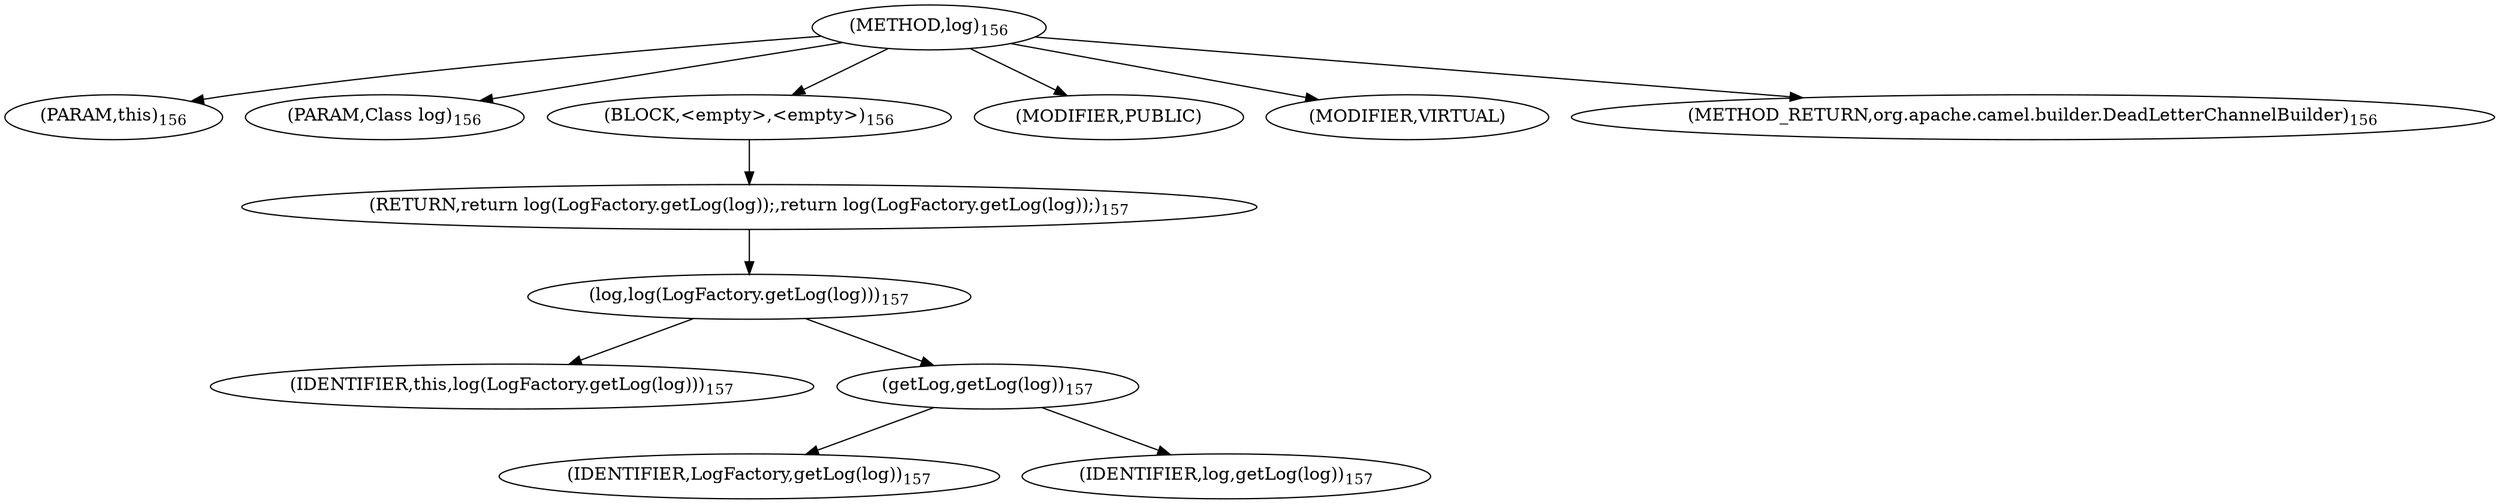 digraph "log" {  
"396" [label = <(METHOD,log)<SUB>156</SUB>> ]
"58" [label = <(PARAM,this)<SUB>156</SUB>> ]
"397" [label = <(PARAM,Class log)<SUB>156</SUB>> ]
"398" [label = <(BLOCK,&lt;empty&gt;,&lt;empty&gt;)<SUB>156</SUB>> ]
"399" [label = <(RETURN,return log(LogFactory.getLog(log));,return log(LogFactory.getLog(log));)<SUB>157</SUB>> ]
"400" [label = <(log,log(LogFactory.getLog(log)))<SUB>157</SUB>> ]
"57" [label = <(IDENTIFIER,this,log(LogFactory.getLog(log)))<SUB>157</SUB>> ]
"401" [label = <(getLog,getLog(log))<SUB>157</SUB>> ]
"402" [label = <(IDENTIFIER,LogFactory,getLog(log))<SUB>157</SUB>> ]
"403" [label = <(IDENTIFIER,log,getLog(log))<SUB>157</SUB>> ]
"404" [label = <(MODIFIER,PUBLIC)> ]
"405" [label = <(MODIFIER,VIRTUAL)> ]
"406" [label = <(METHOD_RETURN,org.apache.camel.builder.DeadLetterChannelBuilder)<SUB>156</SUB>> ]
  "396" -> "58" 
  "396" -> "397" 
  "396" -> "398" 
  "396" -> "404" 
  "396" -> "405" 
  "396" -> "406" 
  "398" -> "399" 
  "399" -> "400" 
  "400" -> "57" 
  "400" -> "401" 
  "401" -> "402" 
  "401" -> "403" 
}
